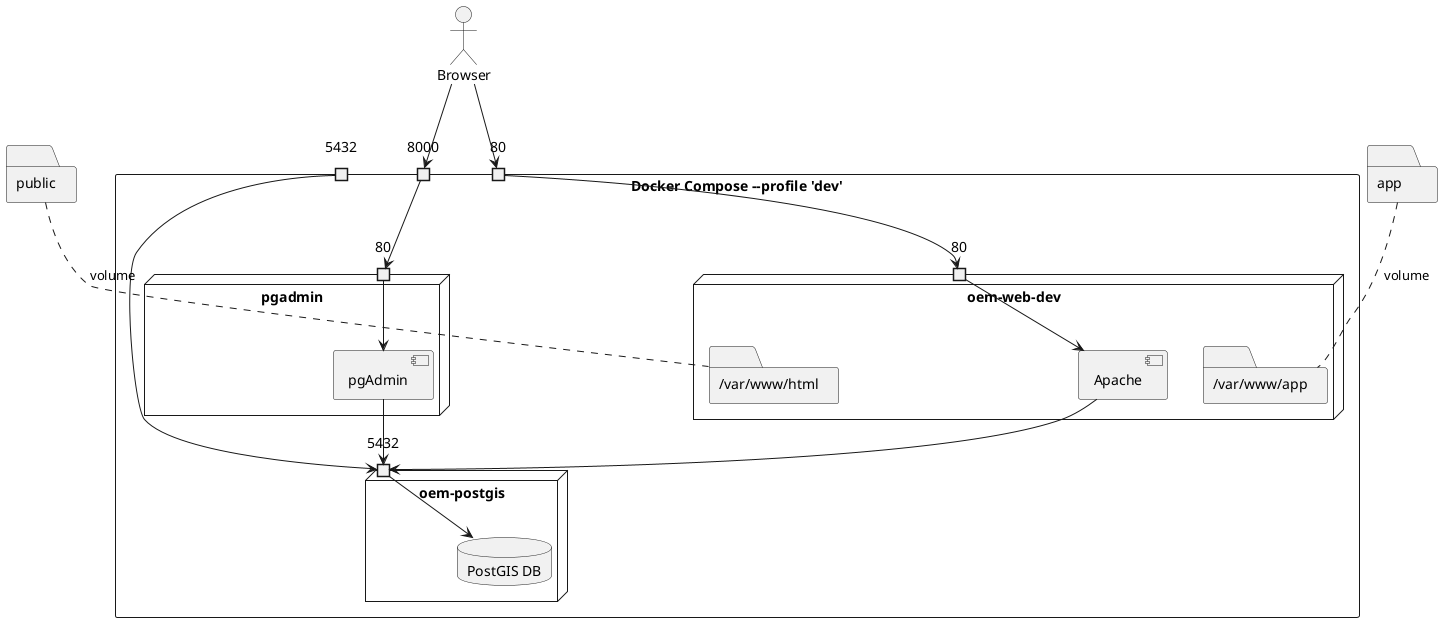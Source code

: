 @startuml dev

actor Browser
rectangle "Docker Compose --profile 'dev'" as docker {
  port "8000" as 8000docker
  port "5432" as 5432docker
  port "80" as 80docker
  node "oem-postgis" {
    port 5432 as 5432db
    database "PostGIS DB" as db
  }
  node pgadmin {
    port "80" as 80pgAdmin
    component pgAdmin
  }
  node "oem-web-dev" {
    port "80" as 80webDev
    component Apache
    folder "/var/www/app" as appRem
    folder "/var/www/html" as htmlRem
  }

}
folder "public" as htmlLoc
folder "app" as appLoc

Apache --> 5432db
pgAdmin --> 5432db

Browser --> 80docker
Browser --> 8000docker

80docker --> 80webDev
8000docker --> 80pgAdmin
5432docker --> 5432db

htmlLoc ... htmlRem : volume
appLoc ... appRem : volume

80webDev -> Apache
5432db -> db
80pgAdmin -> pgAdmin

@enduml
